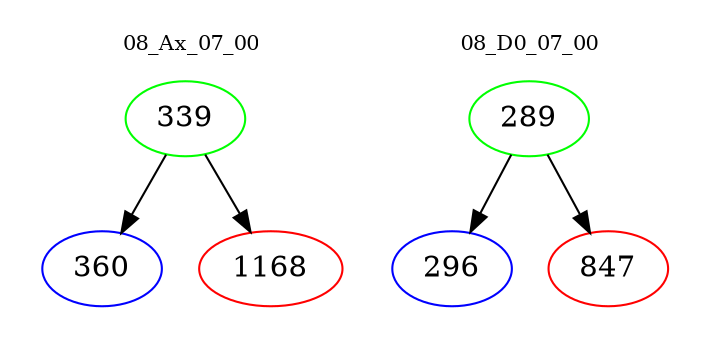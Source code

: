 digraph{
subgraph cluster_0 {
color = white
label = "08_Ax_07_00";
fontsize=10;
T0_339 [label="339", color="green"]
T0_339 -> T0_360 [color="black"]
T0_360 [label="360", color="blue"]
T0_339 -> T0_1168 [color="black"]
T0_1168 [label="1168", color="red"]
}
subgraph cluster_1 {
color = white
label = "08_D0_07_00";
fontsize=10;
T1_289 [label="289", color="green"]
T1_289 -> T1_296 [color="black"]
T1_296 [label="296", color="blue"]
T1_289 -> T1_847 [color="black"]
T1_847 [label="847", color="red"]
}
}
